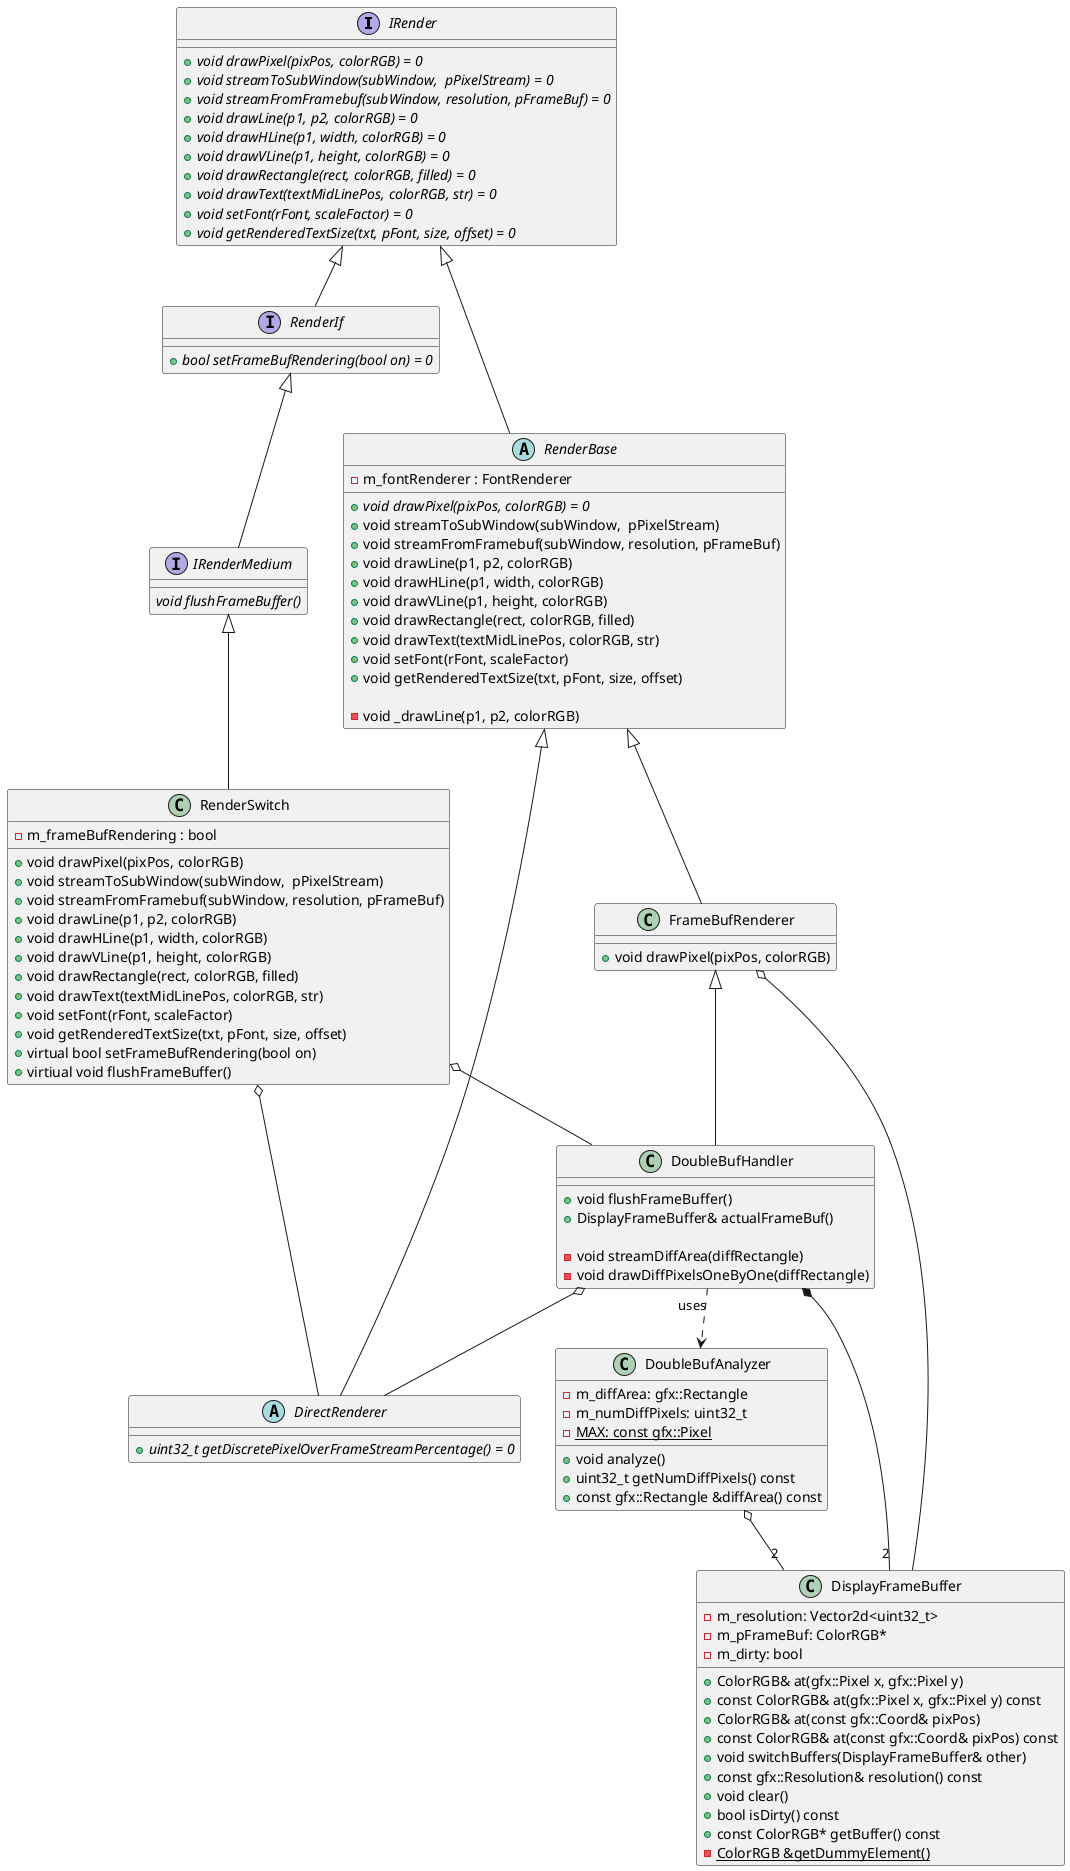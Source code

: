 @startuml

interface IRender
{
    +{abstract} void drawPixel(pixPos, colorRGB) = 0
    +{abstract} void streamToSubWindow(subWindow,  pPixelStream) = 0
    +{abstract} void streamFromFramebuf(subWindow, resolution, pFrameBuf) = 0
    +{abstract} void drawLine(p1, p2, colorRGB) = 0
    +{abstract} void drawHLine(p1, width, colorRGB) = 0
    +{abstract} void drawVLine(p1, height, colorRGB) = 0
    +{abstract} void drawRectangle(rect, colorRGB, filled) = 0
    +{abstract} void drawText(textMidLinePos, colorRGB, str) = 0
    +{abstract} void setFont(rFont, scaleFactor) = 0
    +{abstract} void getRenderedTextSize(txt, pFont, size, offset) = 0
}

interface RenderIf
{
    +{abstract} bool setFrameBufRendering(bool on) = 0
}

interface IRenderMedium
{
    {abstract} void flushFrameBuffer()
}

abstract RenderBase
{
    +{abstract} void drawPixel(pixPos, colorRGB) = 0
    +void streamToSubWindow(subWindow,  pPixelStream)
    +void streamFromFramebuf(subWindow, resolution, pFrameBuf)
    +void drawLine(p1, p2, colorRGB)
    +void drawHLine(p1, width, colorRGB)
    +void drawVLine(p1, height, colorRGB)
    +void drawRectangle(rect, colorRGB, filled)
    +void drawText(textMidLinePos, colorRGB, str)
    +void setFont(rFont, scaleFactor)
    +void getRenderedTextSize(txt, pFont, size, offset)

    -void _drawLine(p1, p2, colorRGB)
    -m_fontRenderer : FontRenderer
}

abstract DirectRenderer
{
    +{abstract} uint32_t getDiscretePixelOverFrameStreamPercentage() = 0
}

class DoubleBufHandler
{
    +void flushFrameBuffer()
    +DisplayFrameBuffer& actualFrameBuf() 

    -void streamDiffArea(diffRectangle)
    -void drawDiffPixelsOneByOne(diffRectangle)
}

class FrameBufRenderer
{
    +void drawPixel(pixPos, colorRGB)
}

class DoubleBufAnalyzer
{
    +void analyze()
    +uint32_t getNumDiffPixels() const
    +const gfx::Rectangle &diffArea() const
    -m_diffArea: gfx::Rectangle
    -m_numDiffPixels: uint32_t
    -{static}MAX: const gfx::Pixel
}

class DisplayFrameBuffer
{
    +ColorRGB& at(gfx::Pixel x, gfx::Pixel y)
    +const ColorRGB& at(gfx::Pixel x, gfx::Pixel y) const
    +ColorRGB& at(const gfx::Coord& pixPos)
    +const ColorRGB& at(const gfx::Coord& pixPos) const
    +void switchBuffers(DisplayFrameBuffer& other)
    +const gfx::Resolution& resolution() const
    +void clear()
    +bool isDirty() const
    +const ColorRGB* getBuffer() const
    -m_resolution: Vector2d<uint32_t>
    -m_pFrameBuf: ColorRGB*
    -m_dirty: bool
    -{static} ColorRGB &getDummyElement()
}

class RenderSwitch
{
    +void drawPixel(pixPos, colorRGB)
    +void streamToSubWindow(subWindow,  pPixelStream)
    +void streamFromFramebuf(subWindow, resolution, pFrameBuf)
    +void drawLine(p1, p2, colorRGB)
    +void drawHLine(p1, width, colorRGB)
    +void drawVLine(p1, height, colorRGB)
    +void drawRectangle(rect, colorRGB, filled)
    +void drawText(textMidLinePos, colorRGB, str)
    +void setFont(rFont, scaleFactor)
    +void getRenderedTextSize(txt, pFont, size, offset)
    +virtual bool setFrameBufRendering(bool on)
    +virtiual void flushFrameBuffer()
    -m_frameBufRendering : bool
}

IRender <|-- RenderIf
RenderIf <|-- IRenderMedium
IRenderMedium <|-- RenderSwitch
IRender <|-- RenderBase
RenderBase <|-- DirectRenderer
RenderBase <|-- FrameBufRenderer

RenderSwitch o-- DirectRenderer
RenderSwitch o-- DoubleBufHandler

FrameBufRenderer o-- DisplayFrameBuffer

FrameBufRenderer <|-- DoubleBufHandler

DoubleBufHandler o-- DirectRenderer
DoubleBufHandler *--"2" DisplayFrameBuffer

DoubleBufAnalyzer o--"2" DisplayFrameBuffer
DoubleBufHandler "uses"..> DoubleBufAnalyzer

@enduml